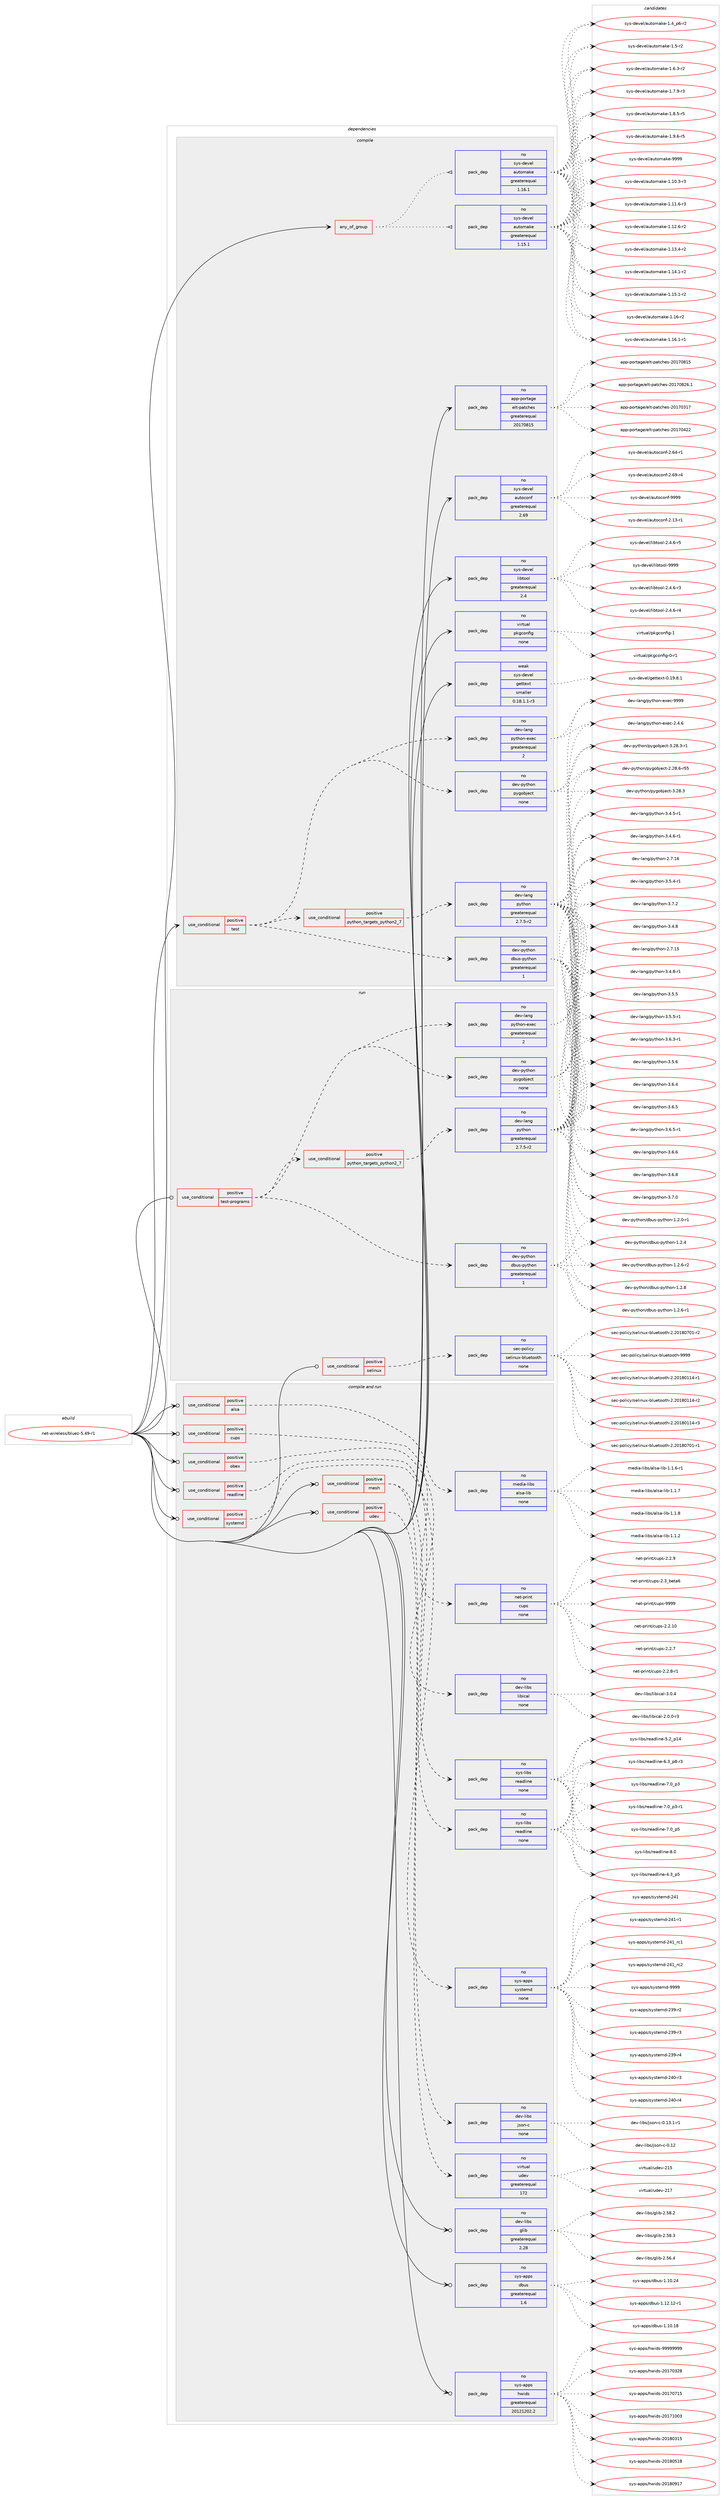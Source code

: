 digraph prolog {

# *************
# Graph options
# *************

newrank=true;
concentrate=true;
compound=true;
graph [rankdir=LR,fontname=Helvetica,fontsize=10,ranksep=1.5];#, ranksep=2.5, nodesep=0.2];
edge  [arrowhead=vee];
node  [fontname=Helvetica,fontsize=10];

# **********
# The ebuild
# **********

subgraph cluster_leftcol {
color=gray;
rank=same;
label=<<i>ebuild</i>>;
id [label="net-wireless/bluez-5.49-r1", color=red, width=4, href="../net-wireless/bluez-5.49-r1.svg"];
}

# ****************
# The dependencies
# ****************

subgraph cluster_midcol {
color=gray;
label=<<i>dependencies</i>>;
subgraph cluster_compile {
fillcolor="#eeeeee";
style=filled;
label=<<i>compile</i>>;
subgraph any26652 {
dependency1679754 [label=<<TABLE BORDER="0" CELLBORDER="1" CELLSPACING="0" CELLPADDING="4"><TR><TD CELLPADDING="10">any_of_group</TD></TR></TABLE>>, shape=none, color=red];subgraph pack1201129 {
dependency1679755 [label=<<TABLE BORDER="0" CELLBORDER="1" CELLSPACING="0" CELLPADDING="4" WIDTH="220"><TR><TD ROWSPAN="6" CELLPADDING="30">pack_dep</TD></TR><TR><TD WIDTH="110">no</TD></TR><TR><TD>sys-devel</TD></TR><TR><TD>automake</TD></TR><TR><TD>greaterequal</TD></TR><TR><TD>1.16.1</TD></TR></TABLE>>, shape=none, color=blue];
}
dependency1679754:e -> dependency1679755:w [weight=20,style="dotted",arrowhead="oinv"];
subgraph pack1201130 {
dependency1679756 [label=<<TABLE BORDER="0" CELLBORDER="1" CELLSPACING="0" CELLPADDING="4" WIDTH="220"><TR><TD ROWSPAN="6" CELLPADDING="30">pack_dep</TD></TR><TR><TD WIDTH="110">no</TD></TR><TR><TD>sys-devel</TD></TR><TR><TD>automake</TD></TR><TR><TD>greaterequal</TD></TR><TR><TD>1.15.1</TD></TR></TABLE>>, shape=none, color=blue];
}
dependency1679754:e -> dependency1679756:w [weight=20,style="dotted",arrowhead="oinv"];
}
id:e -> dependency1679754:w [weight=20,style="solid",arrowhead="vee"];
subgraph cond451134 {
dependency1679757 [label=<<TABLE BORDER="0" CELLBORDER="1" CELLSPACING="0" CELLPADDING="4"><TR><TD ROWSPAN="3" CELLPADDING="10">use_conditional</TD></TR><TR><TD>positive</TD></TR><TR><TD>test</TD></TR></TABLE>>, shape=none, color=red];
subgraph cond451135 {
dependency1679758 [label=<<TABLE BORDER="0" CELLBORDER="1" CELLSPACING="0" CELLPADDING="4"><TR><TD ROWSPAN="3" CELLPADDING="10">use_conditional</TD></TR><TR><TD>positive</TD></TR><TR><TD>python_targets_python2_7</TD></TR></TABLE>>, shape=none, color=red];
subgraph pack1201131 {
dependency1679759 [label=<<TABLE BORDER="0" CELLBORDER="1" CELLSPACING="0" CELLPADDING="4" WIDTH="220"><TR><TD ROWSPAN="6" CELLPADDING="30">pack_dep</TD></TR><TR><TD WIDTH="110">no</TD></TR><TR><TD>dev-lang</TD></TR><TR><TD>python</TD></TR><TR><TD>greaterequal</TD></TR><TR><TD>2.7.5-r2</TD></TR></TABLE>>, shape=none, color=blue];
}
dependency1679758:e -> dependency1679759:w [weight=20,style="dashed",arrowhead="vee"];
}
dependency1679757:e -> dependency1679758:w [weight=20,style="dashed",arrowhead="vee"];
subgraph pack1201132 {
dependency1679760 [label=<<TABLE BORDER="0" CELLBORDER="1" CELLSPACING="0" CELLPADDING="4" WIDTH="220"><TR><TD ROWSPAN="6" CELLPADDING="30">pack_dep</TD></TR><TR><TD WIDTH="110">no</TD></TR><TR><TD>dev-lang</TD></TR><TR><TD>python-exec</TD></TR><TR><TD>greaterequal</TD></TR><TR><TD>2</TD></TR></TABLE>>, shape=none, color=blue];
}
dependency1679757:e -> dependency1679760:w [weight=20,style="dashed",arrowhead="vee"];
subgraph pack1201133 {
dependency1679761 [label=<<TABLE BORDER="0" CELLBORDER="1" CELLSPACING="0" CELLPADDING="4" WIDTH="220"><TR><TD ROWSPAN="6" CELLPADDING="30">pack_dep</TD></TR><TR><TD WIDTH="110">no</TD></TR><TR><TD>dev-python</TD></TR><TR><TD>dbus-python</TD></TR><TR><TD>greaterequal</TD></TR><TR><TD>1</TD></TR></TABLE>>, shape=none, color=blue];
}
dependency1679757:e -> dependency1679761:w [weight=20,style="dashed",arrowhead="vee"];
subgraph pack1201134 {
dependency1679762 [label=<<TABLE BORDER="0" CELLBORDER="1" CELLSPACING="0" CELLPADDING="4" WIDTH="220"><TR><TD ROWSPAN="6" CELLPADDING="30">pack_dep</TD></TR><TR><TD WIDTH="110">no</TD></TR><TR><TD>dev-python</TD></TR><TR><TD>pygobject</TD></TR><TR><TD>none</TD></TR><TR><TD></TD></TR></TABLE>>, shape=none, color=blue];
}
dependency1679757:e -> dependency1679762:w [weight=20,style="dashed",arrowhead="vee"];
}
id:e -> dependency1679757:w [weight=20,style="solid",arrowhead="vee"];
subgraph pack1201135 {
dependency1679763 [label=<<TABLE BORDER="0" CELLBORDER="1" CELLSPACING="0" CELLPADDING="4" WIDTH="220"><TR><TD ROWSPAN="6" CELLPADDING="30">pack_dep</TD></TR><TR><TD WIDTH="110">no</TD></TR><TR><TD>app-portage</TD></TR><TR><TD>elt-patches</TD></TR><TR><TD>greaterequal</TD></TR><TR><TD>20170815</TD></TR></TABLE>>, shape=none, color=blue];
}
id:e -> dependency1679763:w [weight=20,style="solid",arrowhead="vee"];
subgraph pack1201136 {
dependency1679764 [label=<<TABLE BORDER="0" CELLBORDER="1" CELLSPACING="0" CELLPADDING="4" WIDTH="220"><TR><TD ROWSPAN="6" CELLPADDING="30">pack_dep</TD></TR><TR><TD WIDTH="110">no</TD></TR><TR><TD>sys-devel</TD></TR><TR><TD>autoconf</TD></TR><TR><TD>greaterequal</TD></TR><TR><TD>2.69</TD></TR></TABLE>>, shape=none, color=blue];
}
id:e -> dependency1679764:w [weight=20,style="solid",arrowhead="vee"];
subgraph pack1201137 {
dependency1679765 [label=<<TABLE BORDER="0" CELLBORDER="1" CELLSPACING="0" CELLPADDING="4" WIDTH="220"><TR><TD ROWSPAN="6" CELLPADDING="30">pack_dep</TD></TR><TR><TD WIDTH="110">no</TD></TR><TR><TD>sys-devel</TD></TR><TR><TD>libtool</TD></TR><TR><TD>greaterequal</TD></TR><TR><TD>2.4</TD></TR></TABLE>>, shape=none, color=blue];
}
id:e -> dependency1679765:w [weight=20,style="solid",arrowhead="vee"];
subgraph pack1201138 {
dependency1679766 [label=<<TABLE BORDER="0" CELLBORDER="1" CELLSPACING="0" CELLPADDING="4" WIDTH="220"><TR><TD ROWSPAN="6" CELLPADDING="30">pack_dep</TD></TR><TR><TD WIDTH="110">no</TD></TR><TR><TD>virtual</TD></TR><TR><TD>pkgconfig</TD></TR><TR><TD>none</TD></TR><TR><TD></TD></TR></TABLE>>, shape=none, color=blue];
}
id:e -> dependency1679766:w [weight=20,style="solid",arrowhead="vee"];
subgraph pack1201139 {
dependency1679767 [label=<<TABLE BORDER="0" CELLBORDER="1" CELLSPACING="0" CELLPADDING="4" WIDTH="220"><TR><TD ROWSPAN="6" CELLPADDING="30">pack_dep</TD></TR><TR><TD WIDTH="110">weak</TD></TR><TR><TD>sys-devel</TD></TR><TR><TD>gettext</TD></TR><TR><TD>smaller</TD></TR><TR><TD>0.18.1.1-r3</TD></TR></TABLE>>, shape=none, color=blue];
}
id:e -> dependency1679767:w [weight=20,style="solid",arrowhead="vee"];
}
subgraph cluster_compileandrun {
fillcolor="#eeeeee";
style=filled;
label=<<i>compile and run</i>>;
subgraph cond451136 {
dependency1679768 [label=<<TABLE BORDER="0" CELLBORDER="1" CELLSPACING="0" CELLPADDING="4"><TR><TD ROWSPAN="3" CELLPADDING="10">use_conditional</TD></TR><TR><TD>positive</TD></TR><TR><TD>alsa</TD></TR></TABLE>>, shape=none, color=red];
subgraph pack1201140 {
dependency1679769 [label=<<TABLE BORDER="0" CELLBORDER="1" CELLSPACING="0" CELLPADDING="4" WIDTH="220"><TR><TD ROWSPAN="6" CELLPADDING="30">pack_dep</TD></TR><TR><TD WIDTH="110">no</TD></TR><TR><TD>media-libs</TD></TR><TR><TD>alsa-lib</TD></TR><TR><TD>none</TD></TR><TR><TD></TD></TR></TABLE>>, shape=none, color=blue];
}
dependency1679768:e -> dependency1679769:w [weight=20,style="dashed",arrowhead="vee"];
}
id:e -> dependency1679768:w [weight=20,style="solid",arrowhead="odotvee"];
subgraph cond451137 {
dependency1679770 [label=<<TABLE BORDER="0" CELLBORDER="1" CELLSPACING="0" CELLPADDING="4"><TR><TD ROWSPAN="3" CELLPADDING="10">use_conditional</TD></TR><TR><TD>positive</TD></TR><TR><TD>cups</TD></TR></TABLE>>, shape=none, color=red];
subgraph pack1201141 {
dependency1679771 [label=<<TABLE BORDER="0" CELLBORDER="1" CELLSPACING="0" CELLPADDING="4" WIDTH="220"><TR><TD ROWSPAN="6" CELLPADDING="30">pack_dep</TD></TR><TR><TD WIDTH="110">no</TD></TR><TR><TD>net-print</TD></TR><TR><TD>cups</TD></TR><TR><TD>none</TD></TR><TR><TD></TD></TR></TABLE>>, shape=none, color=blue];
}
dependency1679770:e -> dependency1679771:w [weight=20,style="dashed",arrowhead="vee"];
}
id:e -> dependency1679770:w [weight=20,style="solid",arrowhead="odotvee"];
subgraph cond451138 {
dependency1679772 [label=<<TABLE BORDER="0" CELLBORDER="1" CELLSPACING="0" CELLPADDING="4"><TR><TD ROWSPAN="3" CELLPADDING="10">use_conditional</TD></TR><TR><TD>positive</TD></TR><TR><TD>mesh</TD></TR></TABLE>>, shape=none, color=red];
subgraph pack1201142 {
dependency1679773 [label=<<TABLE BORDER="0" CELLBORDER="1" CELLSPACING="0" CELLPADDING="4" WIDTH="220"><TR><TD ROWSPAN="6" CELLPADDING="30">pack_dep</TD></TR><TR><TD WIDTH="110">no</TD></TR><TR><TD>dev-libs</TD></TR><TR><TD>json-c</TD></TR><TR><TD>none</TD></TR><TR><TD></TD></TR></TABLE>>, shape=none, color=blue];
}
dependency1679772:e -> dependency1679773:w [weight=20,style="dashed",arrowhead="vee"];
subgraph pack1201143 {
dependency1679774 [label=<<TABLE BORDER="0" CELLBORDER="1" CELLSPACING="0" CELLPADDING="4" WIDTH="220"><TR><TD ROWSPAN="6" CELLPADDING="30">pack_dep</TD></TR><TR><TD WIDTH="110">no</TD></TR><TR><TD>sys-libs</TD></TR><TR><TD>readline</TD></TR><TR><TD>none</TD></TR><TR><TD></TD></TR></TABLE>>, shape=none, color=blue];
}
dependency1679772:e -> dependency1679774:w [weight=20,style="dashed",arrowhead="vee"];
}
id:e -> dependency1679772:w [weight=20,style="solid",arrowhead="odotvee"];
subgraph cond451139 {
dependency1679775 [label=<<TABLE BORDER="0" CELLBORDER="1" CELLSPACING="0" CELLPADDING="4"><TR><TD ROWSPAN="3" CELLPADDING="10">use_conditional</TD></TR><TR><TD>positive</TD></TR><TR><TD>obex</TD></TR></TABLE>>, shape=none, color=red];
subgraph pack1201144 {
dependency1679776 [label=<<TABLE BORDER="0" CELLBORDER="1" CELLSPACING="0" CELLPADDING="4" WIDTH="220"><TR><TD ROWSPAN="6" CELLPADDING="30">pack_dep</TD></TR><TR><TD WIDTH="110">no</TD></TR><TR><TD>dev-libs</TD></TR><TR><TD>libical</TD></TR><TR><TD>none</TD></TR><TR><TD></TD></TR></TABLE>>, shape=none, color=blue];
}
dependency1679775:e -> dependency1679776:w [weight=20,style="dashed",arrowhead="vee"];
}
id:e -> dependency1679775:w [weight=20,style="solid",arrowhead="odotvee"];
subgraph cond451140 {
dependency1679777 [label=<<TABLE BORDER="0" CELLBORDER="1" CELLSPACING="0" CELLPADDING="4"><TR><TD ROWSPAN="3" CELLPADDING="10">use_conditional</TD></TR><TR><TD>positive</TD></TR><TR><TD>readline</TD></TR></TABLE>>, shape=none, color=red];
subgraph pack1201145 {
dependency1679778 [label=<<TABLE BORDER="0" CELLBORDER="1" CELLSPACING="0" CELLPADDING="4" WIDTH="220"><TR><TD ROWSPAN="6" CELLPADDING="30">pack_dep</TD></TR><TR><TD WIDTH="110">no</TD></TR><TR><TD>sys-libs</TD></TR><TR><TD>readline</TD></TR><TR><TD>none</TD></TR><TR><TD></TD></TR></TABLE>>, shape=none, color=blue];
}
dependency1679777:e -> dependency1679778:w [weight=20,style="dashed",arrowhead="vee"];
}
id:e -> dependency1679777:w [weight=20,style="solid",arrowhead="odotvee"];
subgraph cond451141 {
dependency1679779 [label=<<TABLE BORDER="0" CELLBORDER="1" CELLSPACING="0" CELLPADDING="4"><TR><TD ROWSPAN="3" CELLPADDING="10">use_conditional</TD></TR><TR><TD>positive</TD></TR><TR><TD>systemd</TD></TR></TABLE>>, shape=none, color=red];
subgraph pack1201146 {
dependency1679780 [label=<<TABLE BORDER="0" CELLBORDER="1" CELLSPACING="0" CELLPADDING="4" WIDTH="220"><TR><TD ROWSPAN="6" CELLPADDING="30">pack_dep</TD></TR><TR><TD WIDTH="110">no</TD></TR><TR><TD>sys-apps</TD></TR><TR><TD>systemd</TD></TR><TR><TD>none</TD></TR><TR><TD></TD></TR></TABLE>>, shape=none, color=blue];
}
dependency1679779:e -> dependency1679780:w [weight=20,style="dashed",arrowhead="vee"];
}
id:e -> dependency1679779:w [weight=20,style="solid",arrowhead="odotvee"];
subgraph cond451142 {
dependency1679781 [label=<<TABLE BORDER="0" CELLBORDER="1" CELLSPACING="0" CELLPADDING="4"><TR><TD ROWSPAN="3" CELLPADDING="10">use_conditional</TD></TR><TR><TD>positive</TD></TR><TR><TD>udev</TD></TR></TABLE>>, shape=none, color=red];
subgraph pack1201147 {
dependency1679782 [label=<<TABLE BORDER="0" CELLBORDER="1" CELLSPACING="0" CELLPADDING="4" WIDTH="220"><TR><TD ROWSPAN="6" CELLPADDING="30">pack_dep</TD></TR><TR><TD WIDTH="110">no</TD></TR><TR><TD>virtual</TD></TR><TR><TD>udev</TD></TR><TR><TD>greaterequal</TD></TR><TR><TD>172</TD></TR></TABLE>>, shape=none, color=blue];
}
dependency1679781:e -> dependency1679782:w [weight=20,style="dashed",arrowhead="vee"];
}
id:e -> dependency1679781:w [weight=20,style="solid",arrowhead="odotvee"];
subgraph pack1201148 {
dependency1679783 [label=<<TABLE BORDER="0" CELLBORDER="1" CELLSPACING="0" CELLPADDING="4" WIDTH="220"><TR><TD ROWSPAN="6" CELLPADDING="30">pack_dep</TD></TR><TR><TD WIDTH="110">no</TD></TR><TR><TD>dev-libs</TD></TR><TR><TD>glib</TD></TR><TR><TD>greaterequal</TD></TR><TR><TD>2.28</TD></TR></TABLE>>, shape=none, color=blue];
}
id:e -> dependency1679783:w [weight=20,style="solid",arrowhead="odotvee"];
subgraph pack1201149 {
dependency1679784 [label=<<TABLE BORDER="0" CELLBORDER="1" CELLSPACING="0" CELLPADDING="4" WIDTH="220"><TR><TD ROWSPAN="6" CELLPADDING="30">pack_dep</TD></TR><TR><TD WIDTH="110">no</TD></TR><TR><TD>sys-apps</TD></TR><TR><TD>dbus</TD></TR><TR><TD>greaterequal</TD></TR><TR><TD>1.6</TD></TR></TABLE>>, shape=none, color=blue];
}
id:e -> dependency1679784:w [weight=20,style="solid",arrowhead="odotvee"];
subgraph pack1201150 {
dependency1679785 [label=<<TABLE BORDER="0" CELLBORDER="1" CELLSPACING="0" CELLPADDING="4" WIDTH="220"><TR><TD ROWSPAN="6" CELLPADDING="30">pack_dep</TD></TR><TR><TD WIDTH="110">no</TD></TR><TR><TD>sys-apps</TD></TR><TR><TD>hwids</TD></TR><TR><TD>greaterequal</TD></TR><TR><TD>20121202.2</TD></TR></TABLE>>, shape=none, color=blue];
}
id:e -> dependency1679785:w [weight=20,style="solid",arrowhead="odotvee"];
}
subgraph cluster_run {
fillcolor="#eeeeee";
style=filled;
label=<<i>run</i>>;
subgraph cond451143 {
dependency1679786 [label=<<TABLE BORDER="0" CELLBORDER="1" CELLSPACING="0" CELLPADDING="4"><TR><TD ROWSPAN="3" CELLPADDING="10">use_conditional</TD></TR><TR><TD>positive</TD></TR><TR><TD>selinux</TD></TR></TABLE>>, shape=none, color=red];
subgraph pack1201151 {
dependency1679787 [label=<<TABLE BORDER="0" CELLBORDER="1" CELLSPACING="0" CELLPADDING="4" WIDTH="220"><TR><TD ROWSPAN="6" CELLPADDING="30">pack_dep</TD></TR><TR><TD WIDTH="110">no</TD></TR><TR><TD>sec-policy</TD></TR><TR><TD>selinux-bluetooth</TD></TR><TR><TD>none</TD></TR><TR><TD></TD></TR></TABLE>>, shape=none, color=blue];
}
dependency1679786:e -> dependency1679787:w [weight=20,style="dashed",arrowhead="vee"];
}
id:e -> dependency1679786:w [weight=20,style="solid",arrowhead="odot"];
subgraph cond451144 {
dependency1679788 [label=<<TABLE BORDER="0" CELLBORDER="1" CELLSPACING="0" CELLPADDING="4"><TR><TD ROWSPAN="3" CELLPADDING="10">use_conditional</TD></TR><TR><TD>positive</TD></TR><TR><TD>test-programs</TD></TR></TABLE>>, shape=none, color=red];
subgraph cond451145 {
dependency1679789 [label=<<TABLE BORDER="0" CELLBORDER="1" CELLSPACING="0" CELLPADDING="4"><TR><TD ROWSPAN="3" CELLPADDING="10">use_conditional</TD></TR><TR><TD>positive</TD></TR><TR><TD>python_targets_python2_7</TD></TR></TABLE>>, shape=none, color=red];
subgraph pack1201152 {
dependency1679790 [label=<<TABLE BORDER="0" CELLBORDER="1" CELLSPACING="0" CELLPADDING="4" WIDTH="220"><TR><TD ROWSPAN="6" CELLPADDING="30">pack_dep</TD></TR><TR><TD WIDTH="110">no</TD></TR><TR><TD>dev-lang</TD></TR><TR><TD>python</TD></TR><TR><TD>greaterequal</TD></TR><TR><TD>2.7.5-r2</TD></TR></TABLE>>, shape=none, color=blue];
}
dependency1679789:e -> dependency1679790:w [weight=20,style="dashed",arrowhead="vee"];
}
dependency1679788:e -> dependency1679789:w [weight=20,style="dashed",arrowhead="vee"];
subgraph pack1201153 {
dependency1679791 [label=<<TABLE BORDER="0" CELLBORDER="1" CELLSPACING="0" CELLPADDING="4" WIDTH="220"><TR><TD ROWSPAN="6" CELLPADDING="30">pack_dep</TD></TR><TR><TD WIDTH="110">no</TD></TR><TR><TD>dev-lang</TD></TR><TR><TD>python-exec</TD></TR><TR><TD>greaterequal</TD></TR><TR><TD>2</TD></TR></TABLE>>, shape=none, color=blue];
}
dependency1679788:e -> dependency1679791:w [weight=20,style="dashed",arrowhead="vee"];
subgraph pack1201154 {
dependency1679792 [label=<<TABLE BORDER="0" CELLBORDER="1" CELLSPACING="0" CELLPADDING="4" WIDTH="220"><TR><TD ROWSPAN="6" CELLPADDING="30">pack_dep</TD></TR><TR><TD WIDTH="110">no</TD></TR><TR><TD>dev-python</TD></TR><TR><TD>dbus-python</TD></TR><TR><TD>greaterequal</TD></TR><TR><TD>1</TD></TR></TABLE>>, shape=none, color=blue];
}
dependency1679788:e -> dependency1679792:w [weight=20,style="dashed",arrowhead="vee"];
subgraph pack1201155 {
dependency1679793 [label=<<TABLE BORDER="0" CELLBORDER="1" CELLSPACING="0" CELLPADDING="4" WIDTH="220"><TR><TD ROWSPAN="6" CELLPADDING="30">pack_dep</TD></TR><TR><TD WIDTH="110">no</TD></TR><TR><TD>dev-python</TD></TR><TR><TD>pygobject</TD></TR><TR><TD>none</TD></TR><TR><TD></TD></TR></TABLE>>, shape=none, color=blue];
}
dependency1679788:e -> dependency1679793:w [weight=20,style="dashed",arrowhead="vee"];
}
id:e -> dependency1679788:w [weight=20,style="solid",arrowhead="odot"];
}
}

# **************
# The candidates
# **************

subgraph cluster_choices {
rank=same;
color=gray;
label=<<i>candidates</i>>;

subgraph choice1201129 {
color=black;
nodesep=1;
choice11512111545100101118101108479711711611110997107101454946494846514511451 [label="sys-devel/automake-1.10.3-r3", color=red, width=4,href="../sys-devel/automake-1.10.3-r3.svg"];
choice11512111545100101118101108479711711611110997107101454946494946544511451 [label="sys-devel/automake-1.11.6-r3", color=red, width=4,href="../sys-devel/automake-1.11.6-r3.svg"];
choice11512111545100101118101108479711711611110997107101454946495046544511450 [label="sys-devel/automake-1.12.6-r2", color=red, width=4,href="../sys-devel/automake-1.12.6-r2.svg"];
choice11512111545100101118101108479711711611110997107101454946495146524511450 [label="sys-devel/automake-1.13.4-r2", color=red, width=4,href="../sys-devel/automake-1.13.4-r2.svg"];
choice11512111545100101118101108479711711611110997107101454946495246494511450 [label="sys-devel/automake-1.14.1-r2", color=red, width=4,href="../sys-devel/automake-1.14.1-r2.svg"];
choice11512111545100101118101108479711711611110997107101454946495346494511450 [label="sys-devel/automake-1.15.1-r2", color=red, width=4,href="../sys-devel/automake-1.15.1-r2.svg"];
choice1151211154510010111810110847971171161111099710710145494649544511450 [label="sys-devel/automake-1.16-r2", color=red, width=4,href="../sys-devel/automake-1.16-r2.svg"];
choice11512111545100101118101108479711711611110997107101454946495446494511449 [label="sys-devel/automake-1.16.1-r1", color=red, width=4,href="../sys-devel/automake-1.16.1-r1.svg"];
choice115121115451001011181011084797117116111109971071014549465295112544511450 [label="sys-devel/automake-1.4_p6-r2", color=red, width=4,href="../sys-devel/automake-1.4_p6-r2.svg"];
choice11512111545100101118101108479711711611110997107101454946534511450 [label="sys-devel/automake-1.5-r2", color=red, width=4,href="../sys-devel/automake-1.5-r2.svg"];
choice115121115451001011181011084797117116111109971071014549465446514511450 [label="sys-devel/automake-1.6.3-r2", color=red, width=4,href="../sys-devel/automake-1.6.3-r2.svg"];
choice115121115451001011181011084797117116111109971071014549465546574511451 [label="sys-devel/automake-1.7.9-r3", color=red, width=4,href="../sys-devel/automake-1.7.9-r3.svg"];
choice115121115451001011181011084797117116111109971071014549465646534511453 [label="sys-devel/automake-1.8.5-r5", color=red, width=4,href="../sys-devel/automake-1.8.5-r5.svg"];
choice115121115451001011181011084797117116111109971071014549465746544511453 [label="sys-devel/automake-1.9.6-r5", color=red, width=4,href="../sys-devel/automake-1.9.6-r5.svg"];
choice115121115451001011181011084797117116111109971071014557575757 [label="sys-devel/automake-9999", color=red, width=4,href="../sys-devel/automake-9999.svg"];
dependency1679755:e -> choice11512111545100101118101108479711711611110997107101454946494846514511451:w [style=dotted,weight="100"];
dependency1679755:e -> choice11512111545100101118101108479711711611110997107101454946494946544511451:w [style=dotted,weight="100"];
dependency1679755:e -> choice11512111545100101118101108479711711611110997107101454946495046544511450:w [style=dotted,weight="100"];
dependency1679755:e -> choice11512111545100101118101108479711711611110997107101454946495146524511450:w [style=dotted,weight="100"];
dependency1679755:e -> choice11512111545100101118101108479711711611110997107101454946495246494511450:w [style=dotted,weight="100"];
dependency1679755:e -> choice11512111545100101118101108479711711611110997107101454946495346494511450:w [style=dotted,weight="100"];
dependency1679755:e -> choice1151211154510010111810110847971171161111099710710145494649544511450:w [style=dotted,weight="100"];
dependency1679755:e -> choice11512111545100101118101108479711711611110997107101454946495446494511449:w [style=dotted,weight="100"];
dependency1679755:e -> choice115121115451001011181011084797117116111109971071014549465295112544511450:w [style=dotted,weight="100"];
dependency1679755:e -> choice11512111545100101118101108479711711611110997107101454946534511450:w [style=dotted,weight="100"];
dependency1679755:e -> choice115121115451001011181011084797117116111109971071014549465446514511450:w [style=dotted,weight="100"];
dependency1679755:e -> choice115121115451001011181011084797117116111109971071014549465546574511451:w [style=dotted,weight="100"];
dependency1679755:e -> choice115121115451001011181011084797117116111109971071014549465646534511453:w [style=dotted,weight="100"];
dependency1679755:e -> choice115121115451001011181011084797117116111109971071014549465746544511453:w [style=dotted,weight="100"];
dependency1679755:e -> choice115121115451001011181011084797117116111109971071014557575757:w [style=dotted,weight="100"];
}
subgraph choice1201130 {
color=black;
nodesep=1;
choice11512111545100101118101108479711711611110997107101454946494846514511451 [label="sys-devel/automake-1.10.3-r3", color=red, width=4,href="../sys-devel/automake-1.10.3-r3.svg"];
choice11512111545100101118101108479711711611110997107101454946494946544511451 [label="sys-devel/automake-1.11.6-r3", color=red, width=4,href="../sys-devel/automake-1.11.6-r3.svg"];
choice11512111545100101118101108479711711611110997107101454946495046544511450 [label="sys-devel/automake-1.12.6-r2", color=red, width=4,href="../sys-devel/automake-1.12.6-r2.svg"];
choice11512111545100101118101108479711711611110997107101454946495146524511450 [label="sys-devel/automake-1.13.4-r2", color=red, width=4,href="../sys-devel/automake-1.13.4-r2.svg"];
choice11512111545100101118101108479711711611110997107101454946495246494511450 [label="sys-devel/automake-1.14.1-r2", color=red, width=4,href="../sys-devel/automake-1.14.1-r2.svg"];
choice11512111545100101118101108479711711611110997107101454946495346494511450 [label="sys-devel/automake-1.15.1-r2", color=red, width=4,href="../sys-devel/automake-1.15.1-r2.svg"];
choice1151211154510010111810110847971171161111099710710145494649544511450 [label="sys-devel/automake-1.16-r2", color=red, width=4,href="../sys-devel/automake-1.16-r2.svg"];
choice11512111545100101118101108479711711611110997107101454946495446494511449 [label="sys-devel/automake-1.16.1-r1", color=red, width=4,href="../sys-devel/automake-1.16.1-r1.svg"];
choice115121115451001011181011084797117116111109971071014549465295112544511450 [label="sys-devel/automake-1.4_p6-r2", color=red, width=4,href="../sys-devel/automake-1.4_p6-r2.svg"];
choice11512111545100101118101108479711711611110997107101454946534511450 [label="sys-devel/automake-1.5-r2", color=red, width=4,href="../sys-devel/automake-1.5-r2.svg"];
choice115121115451001011181011084797117116111109971071014549465446514511450 [label="sys-devel/automake-1.6.3-r2", color=red, width=4,href="../sys-devel/automake-1.6.3-r2.svg"];
choice115121115451001011181011084797117116111109971071014549465546574511451 [label="sys-devel/automake-1.7.9-r3", color=red, width=4,href="../sys-devel/automake-1.7.9-r3.svg"];
choice115121115451001011181011084797117116111109971071014549465646534511453 [label="sys-devel/automake-1.8.5-r5", color=red, width=4,href="../sys-devel/automake-1.8.5-r5.svg"];
choice115121115451001011181011084797117116111109971071014549465746544511453 [label="sys-devel/automake-1.9.6-r5", color=red, width=4,href="../sys-devel/automake-1.9.6-r5.svg"];
choice115121115451001011181011084797117116111109971071014557575757 [label="sys-devel/automake-9999", color=red, width=4,href="../sys-devel/automake-9999.svg"];
dependency1679756:e -> choice11512111545100101118101108479711711611110997107101454946494846514511451:w [style=dotted,weight="100"];
dependency1679756:e -> choice11512111545100101118101108479711711611110997107101454946494946544511451:w [style=dotted,weight="100"];
dependency1679756:e -> choice11512111545100101118101108479711711611110997107101454946495046544511450:w [style=dotted,weight="100"];
dependency1679756:e -> choice11512111545100101118101108479711711611110997107101454946495146524511450:w [style=dotted,weight="100"];
dependency1679756:e -> choice11512111545100101118101108479711711611110997107101454946495246494511450:w [style=dotted,weight="100"];
dependency1679756:e -> choice11512111545100101118101108479711711611110997107101454946495346494511450:w [style=dotted,weight="100"];
dependency1679756:e -> choice1151211154510010111810110847971171161111099710710145494649544511450:w [style=dotted,weight="100"];
dependency1679756:e -> choice11512111545100101118101108479711711611110997107101454946495446494511449:w [style=dotted,weight="100"];
dependency1679756:e -> choice115121115451001011181011084797117116111109971071014549465295112544511450:w [style=dotted,weight="100"];
dependency1679756:e -> choice11512111545100101118101108479711711611110997107101454946534511450:w [style=dotted,weight="100"];
dependency1679756:e -> choice115121115451001011181011084797117116111109971071014549465446514511450:w [style=dotted,weight="100"];
dependency1679756:e -> choice115121115451001011181011084797117116111109971071014549465546574511451:w [style=dotted,weight="100"];
dependency1679756:e -> choice115121115451001011181011084797117116111109971071014549465646534511453:w [style=dotted,weight="100"];
dependency1679756:e -> choice115121115451001011181011084797117116111109971071014549465746544511453:w [style=dotted,weight="100"];
dependency1679756:e -> choice115121115451001011181011084797117116111109971071014557575757:w [style=dotted,weight="100"];
}
subgraph choice1201131 {
color=black;
nodesep=1;
choice10010111845108971101034711212111610411111045504655464953 [label="dev-lang/python-2.7.15", color=red, width=4,href="../dev-lang/python-2.7.15.svg"];
choice10010111845108971101034711212111610411111045504655464954 [label="dev-lang/python-2.7.16", color=red, width=4,href="../dev-lang/python-2.7.16.svg"];
choice1001011184510897110103471121211161041111104551465246534511449 [label="dev-lang/python-3.4.5-r1", color=red, width=4,href="../dev-lang/python-3.4.5-r1.svg"];
choice1001011184510897110103471121211161041111104551465246544511449 [label="dev-lang/python-3.4.6-r1", color=red, width=4,href="../dev-lang/python-3.4.6-r1.svg"];
choice100101118451089711010347112121116104111110455146524656 [label="dev-lang/python-3.4.8", color=red, width=4,href="../dev-lang/python-3.4.8.svg"];
choice1001011184510897110103471121211161041111104551465246564511449 [label="dev-lang/python-3.4.8-r1", color=red, width=4,href="../dev-lang/python-3.4.8-r1.svg"];
choice1001011184510897110103471121211161041111104551465346524511449 [label="dev-lang/python-3.5.4-r1", color=red, width=4,href="../dev-lang/python-3.5.4-r1.svg"];
choice100101118451089711010347112121116104111110455146534653 [label="dev-lang/python-3.5.5", color=red, width=4,href="../dev-lang/python-3.5.5.svg"];
choice1001011184510897110103471121211161041111104551465346534511449 [label="dev-lang/python-3.5.5-r1", color=red, width=4,href="../dev-lang/python-3.5.5-r1.svg"];
choice100101118451089711010347112121116104111110455146534654 [label="dev-lang/python-3.5.6", color=red, width=4,href="../dev-lang/python-3.5.6.svg"];
choice1001011184510897110103471121211161041111104551465446514511449 [label="dev-lang/python-3.6.3-r1", color=red, width=4,href="../dev-lang/python-3.6.3-r1.svg"];
choice100101118451089711010347112121116104111110455146544652 [label="dev-lang/python-3.6.4", color=red, width=4,href="../dev-lang/python-3.6.4.svg"];
choice100101118451089711010347112121116104111110455146544653 [label="dev-lang/python-3.6.5", color=red, width=4,href="../dev-lang/python-3.6.5.svg"];
choice1001011184510897110103471121211161041111104551465446534511449 [label="dev-lang/python-3.6.5-r1", color=red, width=4,href="../dev-lang/python-3.6.5-r1.svg"];
choice100101118451089711010347112121116104111110455146544654 [label="dev-lang/python-3.6.6", color=red, width=4,href="../dev-lang/python-3.6.6.svg"];
choice100101118451089711010347112121116104111110455146544656 [label="dev-lang/python-3.6.8", color=red, width=4,href="../dev-lang/python-3.6.8.svg"];
choice100101118451089711010347112121116104111110455146554648 [label="dev-lang/python-3.7.0", color=red, width=4,href="../dev-lang/python-3.7.0.svg"];
choice100101118451089711010347112121116104111110455146554650 [label="dev-lang/python-3.7.2", color=red, width=4,href="../dev-lang/python-3.7.2.svg"];
dependency1679759:e -> choice10010111845108971101034711212111610411111045504655464953:w [style=dotted,weight="100"];
dependency1679759:e -> choice10010111845108971101034711212111610411111045504655464954:w [style=dotted,weight="100"];
dependency1679759:e -> choice1001011184510897110103471121211161041111104551465246534511449:w [style=dotted,weight="100"];
dependency1679759:e -> choice1001011184510897110103471121211161041111104551465246544511449:w [style=dotted,weight="100"];
dependency1679759:e -> choice100101118451089711010347112121116104111110455146524656:w [style=dotted,weight="100"];
dependency1679759:e -> choice1001011184510897110103471121211161041111104551465246564511449:w [style=dotted,weight="100"];
dependency1679759:e -> choice1001011184510897110103471121211161041111104551465346524511449:w [style=dotted,weight="100"];
dependency1679759:e -> choice100101118451089711010347112121116104111110455146534653:w [style=dotted,weight="100"];
dependency1679759:e -> choice1001011184510897110103471121211161041111104551465346534511449:w [style=dotted,weight="100"];
dependency1679759:e -> choice100101118451089711010347112121116104111110455146534654:w [style=dotted,weight="100"];
dependency1679759:e -> choice1001011184510897110103471121211161041111104551465446514511449:w [style=dotted,weight="100"];
dependency1679759:e -> choice100101118451089711010347112121116104111110455146544652:w [style=dotted,weight="100"];
dependency1679759:e -> choice100101118451089711010347112121116104111110455146544653:w [style=dotted,weight="100"];
dependency1679759:e -> choice1001011184510897110103471121211161041111104551465446534511449:w [style=dotted,weight="100"];
dependency1679759:e -> choice100101118451089711010347112121116104111110455146544654:w [style=dotted,weight="100"];
dependency1679759:e -> choice100101118451089711010347112121116104111110455146544656:w [style=dotted,weight="100"];
dependency1679759:e -> choice100101118451089711010347112121116104111110455146554648:w [style=dotted,weight="100"];
dependency1679759:e -> choice100101118451089711010347112121116104111110455146554650:w [style=dotted,weight="100"];
}
subgraph choice1201132 {
color=black;
nodesep=1;
choice1001011184510897110103471121211161041111104510112010199455046524654 [label="dev-lang/python-exec-2.4.6", color=red, width=4,href="../dev-lang/python-exec-2.4.6.svg"];
choice10010111845108971101034711212111610411111045101120101994557575757 [label="dev-lang/python-exec-9999", color=red, width=4,href="../dev-lang/python-exec-9999.svg"];
dependency1679760:e -> choice1001011184510897110103471121211161041111104510112010199455046524654:w [style=dotted,weight="100"];
dependency1679760:e -> choice10010111845108971101034711212111610411111045101120101994557575757:w [style=dotted,weight="100"];
}
subgraph choice1201133 {
color=black;
nodesep=1;
choice100101118451121211161041111104710098117115451121211161041111104549465046484511449 [label="dev-python/dbus-python-1.2.0-r1", color=red, width=4,href="../dev-python/dbus-python-1.2.0-r1.svg"];
choice10010111845112121116104111110471009811711545112121116104111110454946504652 [label="dev-python/dbus-python-1.2.4", color=red, width=4,href="../dev-python/dbus-python-1.2.4.svg"];
choice100101118451121211161041111104710098117115451121211161041111104549465046544511449 [label="dev-python/dbus-python-1.2.6-r1", color=red, width=4,href="../dev-python/dbus-python-1.2.6-r1.svg"];
choice100101118451121211161041111104710098117115451121211161041111104549465046544511450 [label="dev-python/dbus-python-1.2.6-r2", color=red, width=4,href="../dev-python/dbus-python-1.2.6-r2.svg"];
choice10010111845112121116104111110471009811711545112121116104111110454946504656 [label="dev-python/dbus-python-1.2.8", color=red, width=4,href="../dev-python/dbus-python-1.2.8.svg"];
dependency1679761:e -> choice100101118451121211161041111104710098117115451121211161041111104549465046484511449:w [style=dotted,weight="100"];
dependency1679761:e -> choice10010111845112121116104111110471009811711545112121116104111110454946504652:w [style=dotted,weight="100"];
dependency1679761:e -> choice100101118451121211161041111104710098117115451121211161041111104549465046544511449:w [style=dotted,weight="100"];
dependency1679761:e -> choice100101118451121211161041111104710098117115451121211161041111104549465046544511450:w [style=dotted,weight="100"];
dependency1679761:e -> choice10010111845112121116104111110471009811711545112121116104111110454946504656:w [style=dotted,weight="100"];
}
subgraph choice1201134 {
color=black;
nodesep=1;
choice1001011184511212111610411111047112121103111981061019911645504650564654451145353 [label="dev-python/pygobject-2.28.6-r55", color=red, width=4,href="../dev-python/pygobject-2.28.6-r55.svg"];
choice1001011184511212111610411111047112121103111981061019911645514650564651 [label="dev-python/pygobject-3.28.3", color=red, width=4,href="../dev-python/pygobject-3.28.3.svg"];
choice10010111845112121116104111110471121211031119810610199116455146505646514511449 [label="dev-python/pygobject-3.28.3-r1", color=red, width=4,href="../dev-python/pygobject-3.28.3-r1.svg"];
dependency1679762:e -> choice1001011184511212111610411111047112121103111981061019911645504650564654451145353:w [style=dotted,weight="100"];
dependency1679762:e -> choice1001011184511212111610411111047112121103111981061019911645514650564651:w [style=dotted,weight="100"];
dependency1679762:e -> choice10010111845112121116104111110471121211031119810610199116455146505646514511449:w [style=dotted,weight="100"];
}
subgraph choice1201135 {
color=black;
nodesep=1;
choice97112112451121111141169710310147101108116451129711699104101115455048495548514955 [label="app-portage/elt-patches-20170317", color=red, width=4,href="../app-portage/elt-patches-20170317.svg"];
choice97112112451121111141169710310147101108116451129711699104101115455048495548525050 [label="app-portage/elt-patches-20170422", color=red, width=4,href="../app-portage/elt-patches-20170422.svg"];
choice97112112451121111141169710310147101108116451129711699104101115455048495548564953 [label="app-portage/elt-patches-20170815", color=red, width=4,href="../app-portage/elt-patches-20170815.svg"];
choice971121124511211111411697103101471011081164511297116991041011154550484955485650544649 [label="app-portage/elt-patches-20170826.1", color=red, width=4,href="../app-portage/elt-patches-20170826.1.svg"];
dependency1679763:e -> choice97112112451121111141169710310147101108116451129711699104101115455048495548514955:w [style=dotted,weight="100"];
dependency1679763:e -> choice97112112451121111141169710310147101108116451129711699104101115455048495548525050:w [style=dotted,weight="100"];
dependency1679763:e -> choice97112112451121111141169710310147101108116451129711699104101115455048495548564953:w [style=dotted,weight="100"];
dependency1679763:e -> choice971121124511211111411697103101471011081164511297116991041011154550484955485650544649:w [style=dotted,weight="100"];
}
subgraph choice1201136 {
color=black;
nodesep=1;
choice1151211154510010111810110847971171161119911111010245504649514511449 [label="sys-devel/autoconf-2.13-r1", color=red, width=4,href="../sys-devel/autoconf-2.13-r1.svg"];
choice1151211154510010111810110847971171161119911111010245504654524511449 [label="sys-devel/autoconf-2.64-r1", color=red, width=4,href="../sys-devel/autoconf-2.64-r1.svg"];
choice1151211154510010111810110847971171161119911111010245504654574511452 [label="sys-devel/autoconf-2.69-r4", color=red, width=4,href="../sys-devel/autoconf-2.69-r4.svg"];
choice115121115451001011181011084797117116111991111101024557575757 [label="sys-devel/autoconf-9999", color=red, width=4,href="../sys-devel/autoconf-9999.svg"];
dependency1679764:e -> choice1151211154510010111810110847971171161119911111010245504649514511449:w [style=dotted,weight="100"];
dependency1679764:e -> choice1151211154510010111810110847971171161119911111010245504654524511449:w [style=dotted,weight="100"];
dependency1679764:e -> choice1151211154510010111810110847971171161119911111010245504654574511452:w [style=dotted,weight="100"];
dependency1679764:e -> choice115121115451001011181011084797117116111991111101024557575757:w [style=dotted,weight="100"];
}
subgraph choice1201137 {
color=black;
nodesep=1;
choice1151211154510010111810110847108105981161111111084550465246544511451 [label="sys-devel/libtool-2.4.6-r3", color=red, width=4,href="../sys-devel/libtool-2.4.6-r3.svg"];
choice1151211154510010111810110847108105981161111111084550465246544511452 [label="sys-devel/libtool-2.4.6-r4", color=red, width=4,href="../sys-devel/libtool-2.4.6-r4.svg"];
choice1151211154510010111810110847108105981161111111084550465246544511453 [label="sys-devel/libtool-2.4.6-r5", color=red, width=4,href="../sys-devel/libtool-2.4.6-r5.svg"];
choice1151211154510010111810110847108105981161111111084557575757 [label="sys-devel/libtool-9999", color=red, width=4,href="../sys-devel/libtool-9999.svg"];
dependency1679765:e -> choice1151211154510010111810110847108105981161111111084550465246544511451:w [style=dotted,weight="100"];
dependency1679765:e -> choice1151211154510010111810110847108105981161111111084550465246544511452:w [style=dotted,weight="100"];
dependency1679765:e -> choice1151211154510010111810110847108105981161111111084550465246544511453:w [style=dotted,weight="100"];
dependency1679765:e -> choice1151211154510010111810110847108105981161111111084557575757:w [style=dotted,weight="100"];
}
subgraph choice1201138 {
color=black;
nodesep=1;
choice11810511411611797108471121071039911111010210510345484511449 [label="virtual/pkgconfig-0-r1", color=red, width=4,href="../virtual/pkgconfig-0-r1.svg"];
choice1181051141161179710847112107103991111101021051034549 [label="virtual/pkgconfig-1", color=red, width=4,href="../virtual/pkgconfig-1.svg"];
dependency1679766:e -> choice11810511411611797108471121071039911111010210510345484511449:w [style=dotted,weight="100"];
dependency1679766:e -> choice1181051141161179710847112107103991111101021051034549:w [style=dotted,weight="100"];
}
subgraph choice1201139 {
color=black;
nodesep=1;
choice1151211154510010111810110847103101116116101120116454846495746564649 [label="sys-devel/gettext-0.19.8.1", color=red, width=4,href="../sys-devel/gettext-0.19.8.1.svg"];
dependency1679767:e -> choice1151211154510010111810110847103101116116101120116454846495746564649:w [style=dotted,weight="100"];
}
subgraph choice1201140 {
color=black;
nodesep=1;
choice1091011001059745108105981154797108115974510810598454946494650 [label="media-libs/alsa-lib-1.1.2", color=red, width=4,href="../media-libs/alsa-lib-1.1.2.svg"];
choice10910110010597451081059811547971081159745108105984549464946544511449 [label="media-libs/alsa-lib-1.1.6-r1", color=red, width=4,href="../media-libs/alsa-lib-1.1.6-r1.svg"];
choice1091011001059745108105981154797108115974510810598454946494655 [label="media-libs/alsa-lib-1.1.7", color=red, width=4,href="../media-libs/alsa-lib-1.1.7.svg"];
choice1091011001059745108105981154797108115974510810598454946494656 [label="media-libs/alsa-lib-1.1.8", color=red, width=4,href="../media-libs/alsa-lib-1.1.8.svg"];
dependency1679769:e -> choice1091011001059745108105981154797108115974510810598454946494650:w [style=dotted,weight="100"];
dependency1679769:e -> choice10910110010597451081059811547971081159745108105984549464946544511449:w [style=dotted,weight="100"];
dependency1679769:e -> choice1091011001059745108105981154797108115974510810598454946494655:w [style=dotted,weight="100"];
dependency1679769:e -> choice1091011001059745108105981154797108115974510810598454946494656:w [style=dotted,weight="100"];
}
subgraph choice1201141 {
color=black;
nodesep=1;
choice11010111645112114105110116479911711211545504650464948 [label="net-print/cups-2.2.10", color=red, width=4,href="../net-print/cups-2.2.10.svg"];
choice110101116451121141051101164799117112115455046504655 [label="net-print/cups-2.2.7", color=red, width=4,href="../net-print/cups-2.2.7.svg"];
choice1101011164511211410511011647991171121154550465046564511449 [label="net-print/cups-2.2.8-r1", color=red, width=4,href="../net-print/cups-2.2.8-r1.svg"];
choice110101116451121141051101164799117112115455046504657 [label="net-print/cups-2.2.9", color=red, width=4,href="../net-print/cups-2.2.9.svg"];
choice1101011164511211410511011647991171121154550465195981011169754 [label="net-print/cups-2.3_beta6", color=red, width=4,href="../net-print/cups-2.3_beta6.svg"];
choice1101011164511211410511011647991171121154557575757 [label="net-print/cups-9999", color=red, width=4,href="../net-print/cups-9999.svg"];
dependency1679771:e -> choice11010111645112114105110116479911711211545504650464948:w [style=dotted,weight="100"];
dependency1679771:e -> choice110101116451121141051101164799117112115455046504655:w [style=dotted,weight="100"];
dependency1679771:e -> choice1101011164511211410511011647991171121154550465046564511449:w [style=dotted,weight="100"];
dependency1679771:e -> choice110101116451121141051101164799117112115455046504657:w [style=dotted,weight="100"];
dependency1679771:e -> choice1101011164511211410511011647991171121154550465195981011169754:w [style=dotted,weight="100"];
dependency1679771:e -> choice1101011164511211410511011647991171121154557575757:w [style=dotted,weight="100"];
}
subgraph choice1201142 {
color=black;
nodesep=1;
choice10010111845108105981154710611511111045994548464950 [label="dev-libs/json-c-0.12", color=red, width=4,href="../dev-libs/json-c-0.12.svg"];
choice1001011184510810598115471061151111104599454846495146494511449 [label="dev-libs/json-c-0.13.1-r1", color=red, width=4,href="../dev-libs/json-c-0.13.1-r1.svg"];
dependency1679773:e -> choice10010111845108105981154710611511111045994548464950:w [style=dotted,weight="100"];
dependency1679773:e -> choice1001011184510810598115471061151111104599454846495146494511449:w [style=dotted,weight="100"];
}
subgraph choice1201143 {
color=black;
nodesep=1;
choice11512111545108105981154711410197100108105110101455246519511253 [label="sys-libs/readline-4.3_p5", color=red, width=4,href="../sys-libs/readline-4.3_p5.svg"];
choice1151211154510810598115471141019710010810511010145534650951124952 [label="sys-libs/readline-5.2_p14", color=red, width=4,href="../sys-libs/readline-5.2_p14.svg"];
choice115121115451081059811547114101971001081051101014554465195112564511451 [label="sys-libs/readline-6.3_p8-r3", color=red, width=4,href="../sys-libs/readline-6.3_p8-r3.svg"];
choice11512111545108105981154711410197100108105110101455546489511251 [label="sys-libs/readline-7.0_p3", color=red, width=4,href="../sys-libs/readline-7.0_p3.svg"];
choice115121115451081059811547114101971001081051101014555464895112514511449 [label="sys-libs/readline-7.0_p3-r1", color=red, width=4,href="../sys-libs/readline-7.0_p3-r1.svg"];
choice11512111545108105981154711410197100108105110101455546489511253 [label="sys-libs/readline-7.0_p5", color=red, width=4,href="../sys-libs/readline-7.0_p5.svg"];
choice1151211154510810598115471141019710010810511010145564648 [label="sys-libs/readline-8.0", color=red, width=4,href="../sys-libs/readline-8.0.svg"];
dependency1679774:e -> choice11512111545108105981154711410197100108105110101455246519511253:w [style=dotted,weight="100"];
dependency1679774:e -> choice1151211154510810598115471141019710010810511010145534650951124952:w [style=dotted,weight="100"];
dependency1679774:e -> choice115121115451081059811547114101971001081051101014554465195112564511451:w [style=dotted,weight="100"];
dependency1679774:e -> choice11512111545108105981154711410197100108105110101455546489511251:w [style=dotted,weight="100"];
dependency1679774:e -> choice115121115451081059811547114101971001081051101014555464895112514511449:w [style=dotted,weight="100"];
dependency1679774:e -> choice11512111545108105981154711410197100108105110101455546489511253:w [style=dotted,weight="100"];
dependency1679774:e -> choice1151211154510810598115471141019710010810511010145564648:w [style=dotted,weight="100"];
}
subgraph choice1201144 {
color=black;
nodesep=1;
choice1001011184510810598115471081059810599971084550464846484511451 [label="dev-libs/libical-2.0.0-r3", color=red, width=4,href="../dev-libs/libical-2.0.0-r3.svg"];
choice100101118451081059811547108105981059997108455146484652 [label="dev-libs/libical-3.0.4", color=red, width=4,href="../dev-libs/libical-3.0.4.svg"];
dependency1679776:e -> choice1001011184510810598115471081059810599971084550464846484511451:w [style=dotted,weight="100"];
dependency1679776:e -> choice100101118451081059811547108105981059997108455146484652:w [style=dotted,weight="100"];
}
subgraph choice1201145 {
color=black;
nodesep=1;
choice11512111545108105981154711410197100108105110101455246519511253 [label="sys-libs/readline-4.3_p5", color=red, width=4,href="../sys-libs/readline-4.3_p5.svg"];
choice1151211154510810598115471141019710010810511010145534650951124952 [label="sys-libs/readline-5.2_p14", color=red, width=4,href="../sys-libs/readline-5.2_p14.svg"];
choice115121115451081059811547114101971001081051101014554465195112564511451 [label="sys-libs/readline-6.3_p8-r3", color=red, width=4,href="../sys-libs/readline-6.3_p8-r3.svg"];
choice11512111545108105981154711410197100108105110101455546489511251 [label="sys-libs/readline-7.0_p3", color=red, width=4,href="../sys-libs/readline-7.0_p3.svg"];
choice115121115451081059811547114101971001081051101014555464895112514511449 [label="sys-libs/readline-7.0_p3-r1", color=red, width=4,href="../sys-libs/readline-7.0_p3-r1.svg"];
choice11512111545108105981154711410197100108105110101455546489511253 [label="sys-libs/readline-7.0_p5", color=red, width=4,href="../sys-libs/readline-7.0_p5.svg"];
choice1151211154510810598115471141019710010810511010145564648 [label="sys-libs/readline-8.0", color=red, width=4,href="../sys-libs/readline-8.0.svg"];
dependency1679778:e -> choice11512111545108105981154711410197100108105110101455246519511253:w [style=dotted,weight="100"];
dependency1679778:e -> choice1151211154510810598115471141019710010810511010145534650951124952:w [style=dotted,weight="100"];
dependency1679778:e -> choice115121115451081059811547114101971001081051101014554465195112564511451:w [style=dotted,weight="100"];
dependency1679778:e -> choice11512111545108105981154711410197100108105110101455546489511251:w [style=dotted,weight="100"];
dependency1679778:e -> choice115121115451081059811547114101971001081051101014555464895112514511449:w [style=dotted,weight="100"];
dependency1679778:e -> choice11512111545108105981154711410197100108105110101455546489511253:w [style=dotted,weight="100"];
dependency1679778:e -> choice1151211154510810598115471141019710010810511010145564648:w [style=dotted,weight="100"];
}
subgraph choice1201146 {
color=black;
nodesep=1;
choice115121115459711211211547115121115116101109100455051574511450 [label="sys-apps/systemd-239-r2", color=red, width=4,href="../sys-apps/systemd-239-r2.svg"];
choice115121115459711211211547115121115116101109100455051574511451 [label="sys-apps/systemd-239-r3", color=red, width=4,href="../sys-apps/systemd-239-r3.svg"];
choice115121115459711211211547115121115116101109100455051574511452 [label="sys-apps/systemd-239-r4", color=red, width=4,href="../sys-apps/systemd-239-r4.svg"];
choice115121115459711211211547115121115116101109100455052484511451 [label="sys-apps/systemd-240-r3", color=red, width=4,href="../sys-apps/systemd-240-r3.svg"];
choice115121115459711211211547115121115116101109100455052484511452 [label="sys-apps/systemd-240-r4", color=red, width=4,href="../sys-apps/systemd-240-r4.svg"];
choice11512111545971121121154711512111511610110910045505249 [label="sys-apps/systemd-241", color=red, width=4,href="../sys-apps/systemd-241.svg"];
choice115121115459711211211547115121115116101109100455052494511449 [label="sys-apps/systemd-241-r1", color=red, width=4,href="../sys-apps/systemd-241-r1.svg"];
choice11512111545971121121154711512111511610110910045505249951149949 [label="sys-apps/systemd-241_rc1", color=red, width=4,href="../sys-apps/systemd-241_rc1.svg"];
choice11512111545971121121154711512111511610110910045505249951149950 [label="sys-apps/systemd-241_rc2", color=red, width=4,href="../sys-apps/systemd-241_rc2.svg"];
choice1151211154597112112115471151211151161011091004557575757 [label="sys-apps/systemd-9999", color=red, width=4,href="../sys-apps/systemd-9999.svg"];
dependency1679780:e -> choice115121115459711211211547115121115116101109100455051574511450:w [style=dotted,weight="100"];
dependency1679780:e -> choice115121115459711211211547115121115116101109100455051574511451:w [style=dotted,weight="100"];
dependency1679780:e -> choice115121115459711211211547115121115116101109100455051574511452:w [style=dotted,weight="100"];
dependency1679780:e -> choice115121115459711211211547115121115116101109100455052484511451:w [style=dotted,weight="100"];
dependency1679780:e -> choice115121115459711211211547115121115116101109100455052484511452:w [style=dotted,weight="100"];
dependency1679780:e -> choice11512111545971121121154711512111511610110910045505249:w [style=dotted,weight="100"];
dependency1679780:e -> choice115121115459711211211547115121115116101109100455052494511449:w [style=dotted,weight="100"];
dependency1679780:e -> choice11512111545971121121154711512111511610110910045505249951149949:w [style=dotted,weight="100"];
dependency1679780:e -> choice11512111545971121121154711512111511610110910045505249951149950:w [style=dotted,weight="100"];
dependency1679780:e -> choice1151211154597112112115471151211151161011091004557575757:w [style=dotted,weight="100"];
}
subgraph choice1201147 {
color=black;
nodesep=1;
choice118105114116117971084711710010111845504953 [label="virtual/udev-215", color=red, width=4,href="../virtual/udev-215.svg"];
choice118105114116117971084711710010111845504955 [label="virtual/udev-217", color=red, width=4,href="../virtual/udev-217.svg"];
dependency1679782:e -> choice118105114116117971084711710010111845504953:w [style=dotted,weight="100"];
dependency1679782:e -> choice118105114116117971084711710010111845504955:w [style=dotted,weight="100"];
}
subgraph choice1201148 {
color=black;
nodesep=1;
choice1001011184510810598115471031081059845504653544652 [label="dev-libs/glib-2.56.4", color=red, width=4,href="../dev-libs/glib-2.56.4.svg"];
choice1001011184510810598115471031081059845504653564650 [label="dev-libs/glib-2.58.2", color=red, width=4,href="../dev-libs/glib-2.58.2.svg"];
choice1001011184510810598115471031081059845504653564651 [label="dev-libs/glib-2.58.3", color=red, width=4,href="../dev-libs/glib-2.58.3.svg"];
dependency1679783:e -> choice1001011184510810598115471031081059845504653544652:w [style=dotted,weight="100"];
dependency1679783:e -> choice1001011184510810598115471031081059845504653564650:w [style=dotted,weight="100"];
dependency1679783:e -> choice1001011184510810598115471031081059845504653564651:w [style=dotted,weight="100"];
}
subgraph choice1201149 {
color=black;
nodesep=1;
choice115121115459711211211547100981171154549464948464956 [label="sys-apps/dbus-1.10.18", color=red, width=4,href="../sys-apps/dbus-1.10.18.svg"];
choice115121115459711211211547100981171154549464948465052 [label="sys-apps/dbus-1.10.24", color=red, width=4,href="../sys-apps/dbus-1.10.24.svg"];
choice1151211154597112112115471009811711545494649504649504511449 [label="sys-apps/dbus-1.12.12-r1", color=red, width=4,href="../sys-apps/dbus-1.12.12-r1.svg"];
dependency1679784:e -> choice115121115459711211211547100981171154549464948464956:w [style=dotted,weight="100"];
dependency1679784:e -> choice115121115459711211211547100981171154549464948465052:w [style=dotted,weight="100"];
dependency1679784:e -> choice1151211154597112112115471009811711545494649504649504511449:w [style=dotted,weight="100"];
}
subgraph choice1201150 {
color=black;
nodesep=1;
choice115121115459711211211547104119105100115455048495548515056 [label="sys-apps/hwids-20170328", color=red, width=4,href="../sys-apps/hwids-20170328.svg"];
choice115121115459711211211547104119105100115455048495548554953 [label="sys-apps/hwids-20170715", color=red, width=4,href="../sys-apps/hwids-20170715.svg"];
choice115121115459711211211547104119105100115455048495549484851 [label="sys-apps/hwids-20171003", color=red, width=4,href="../sys-apps/hwids-20171003.svg"];
choice115121115459711211211547104119105100115455048495648514953 [label="sys-apps/hwids-20180315", color=red, width=4,href="../sys-apps/hwids-20180315.svg"];
choice115121115459711211211547104119105100115455048495648534956 [label="sys-apps/hwids-20180518", color=red, width=4,href="../sys-apps/hwids-20180518.svg"];
choice115121115459711211211547104119105100115455048495648574955 [label="sys-apps/hwids-20180917", color=red, width=4,href="../sys-apps/hwids-20180917.svg"];
choice115121115459711211211547104119105100115455757575757575757 [label="sys-apps/hwids-99999999", color=red, width=4,href="../sys-apps/hwids-99999999.svg"];
dependency1679785:e -> choice115121115459711211211547104119105100115455048495548515056:w [style=dotted,weight="100"];
dependency1679785:e -> choice115121115459711211211547104119105100115455048495548554953:w [style=dotted,weight="100"];
dependency1679785:e -> choice115121115459711211211547104119105100115455048495549484851:w [style=dotted,weight="100"];
dependency1679785:e -> choice115121115459711211211547104119105100115455048495648514953:w [style=dotted,weight="100"];
dependency1679785:e -> choice115121115459711211211547104119105100115455048495648534956:w [style=dotted,weight="100"];
dependency1679785:e -> choice115121115459711211211547104119105100115455048495648574955:w [style=dotted,weight="100"];
dependency1679785:e -> choice115121115459711211211547104119105100115455757575757575757:w [style=dotted,weight="100"];
}
subgraph choice1201151 {
color=black;
nodesep=1;
choice11510199451121111081059912147115101108105110117120459810811710111611111111610445504650484956484949524511449 [label="sec-policy/selinux-bluetooth-2.20180114-r1", color=red, width=4,href="../sec-policy/selinux-bluetooth-2.20180114-r1.svg"];
choice11510199451121111081059912147115101108105110117120459810811710111611111111610445504650484956484949524511450 [label="sec-policy/selinux-bluetooth-2.20180114-r2", color=red, width=4,href="../sec-policy/selinux-bluetooth-2.20180114-r2.svg"];
choice11510199451121111081059912147115101108105110117120459810811710111611111111610445504650484956484949524511451 [label="sec-policy/selinux-bluetooth-2.20180114-r3", color=red, width=4,href="../sec-policy/selinux-bluetooth-2.20180114-r3.svg"];
choice11510199451121111081059912147115101108105110117120459810811710111611111111610445504650484956485548494511449 [label="sec-policy/selinux-bluetooth-2.20180701-r1", color=red, width=4,href="../sec-policy/selinux-bluetooth-2.20180701-r1.svg"];
choice11510199451121111081059912147115101108105110117120459810811710111611111111610445504650484956485548494511450 [label="sec-policy/selinux-bluetooth-2.20180701-r2", color=red, width=4,href="../sec-policy/selinux-bluetooth-2.20180701-r2.svg"];
choice1151019945112111108105991214711510110810511011712045981081171011161111111161044557575757 [label="sec-policy/selinux-bluetooth-9999", color=red, width=4,href="../sec-policy/selinux-bluetooth-9999.svg"];
dependency1679787:e -> choice11510199451121111081059912147115101108105110117120459810811710111611111111610445504650484956484949524511449:w [style=dotted,weight="100"];
dependency1679787:e -> choice11510199451121111081059912147115101108105110117120459810811710111611111111610445504650484956484949524511450:w [style=dotted,weight="100"];
dependency1679787:e -> choice11510199451121111081059912147115101108105110117120459810811710111611111111610445504650484956484949524511451:w [style=dotted,weight="100"];
dependency1679787:e -> choice11510199451121111081059912147115101108105110117120459810811710111611111111610445504650484956485548494511449:w [style=dotted,weight="100"];
dependency1679787:e -> choice11510199451121111081059912147115101108105110117120459810811710111611111111610445504650484956485548494511450:w [style=dotted,weight="100"];
dependency1679787:e -> choice1151019945112111108105991214711510110810511011712045981081171011161111111161044557575757:w [style=dotted,weight="100"];
}
subgraph choice1201152 {
color=black;
nodesep=1;
choice10010111845108971101034711212111610411111045504655464953 [label="dev-lang/python-2.7.15", color=red, width=4,href="../dev-lang/python-2.7.15.svg"];
choice10010111845108971101034711212111610411111045504655464954 [label="dev-lang/python-2.7.16", color=red, width=4,href="../dev-lang/python-2.7.16.svg"];
choice1001011184510897110103471121211161041111104551465246534511449 [label="dev-lang/python-3.4.5-r1", color=red, width=4,href="../dev-lang/python-3.4.5-r1.svg"];
choice1001011184510897110103471121211161041111104551465246544511449 [label="dev-lang/python-3.4.6-r1", color=red, width=4,href="../dev-lang/python-3.4.6-r1.svg"];
choice100101118451089711010347112121116104111110455146524656 [label="dev-lang/python-3.4.8", color=red, width=4,href="../dev-lang/python-3.4.8.svg"];
choice1001011184510897110103471121211161041111104551465246564511449 [label="dev-lang/python-3.4.8-r1", color=red, width=4,href="../dev-lang/python-3.4.8-r1.svg"];
choice1001011184510897110103471121211161041111104551465346524511449 [label="dev-lang/python-3.5.4-r1", color=red, width=4,href="../dev-lang/python-3.5.4-r1.svg"];
choice100101118451089711010347112121116104111110455146534653 [label="dev-lang/python-3.5.5", color=red, width=4,href="../dev-lang/python-3.5.5.svg"];
choice1001011184510897110103471121211161041111104551465346534511449 [label="dev-lang/python-3.5.5-r1", color=red, width=4,href="../dev-lang/python-3.5.5-r1.svg"];
choice100101118451089711010347112121116104111110455146534654 [label="dev-lang/python-3.5.6", color=red, width=4,href="../dev-lang/python-3.5.6.svg"];
choice1001011184510897110103471121211161041111104551465446514511449 [label="dev-lang/python-3.6.3-r1", color=red, width=4,href="../dev-lang/python-3.6.3-r1.svg"];
choice100101118451089711010347112121116104111110455146544652 [label="dev-lang/python-3.6.4", color=red, width=4,href="../dev-lang/python-3.6.4.svg"];
choice100101118451089711010347112121116104111110455146544653 [label="dev-lang/python-3.6.5", color=red, width=4,href="../dev-lang/python-3.6.5.svg"];
choice1001011184510897110103471121211161041111104551465446534511449 [label="dev-lang/python-3.6.5-r1", color=red, width=4,href="../dev-lang/python-3.6.5-r1.svg"];
choice100101118451089711010347112121116104111110455146544654 [label="dev-lang/python-3.6.6", color=red, width=4,href="../dev-lang/python-3.6.6.svg"];
choice100101118451089711010347112121116104111110455146544656 [label="dev-lang/python-3.6.8", color=red, width=4,href="../dev-lang/python-3.6.8.svg"];
choice100101118451089711010347112121116104111110455146554648 [label="dev-lang/python-3.7.0", color=red, width=4,href="../dev-lang/python-3.7.0.svg"];
choice100101118451089711010347112121116104111110455146554650 [label="dev-lang/python-3.7.2", color=red, width=4,href="../dev-lang/python-3.7.2.svg"];
dependency1679790:e -> choice10010111845108971101034711212111610411111045504655464953:w [style=dotted,weight="100"];
dependency1679790:e -> choice10010111845108971101034711212111610411111045504655464954:w [style=dotted,weight="100"];
dependency1679790:e -> choice1001011184510897110103471121211161041111104551465246534511449:w [style=dotted,weight="100"];
dependency1679790:e -> choice1001011184510897110103471121211161041111104551465246544511449:w [style=dotted,weight="100"];
dependency1679790:e -> choice100101118451089711010347112121116104111110455146524656:w [style=dotted,weight="100"];
dependency1679790:e -> choice1001011184510897110103471121211161041111104551465246564511449:w [style=dotted,weight="100"];
dependency1679790:e -> choice1001011184510897110103471121211161041111104551465346524511449:w [style=dotted,weight="100"];
dependency1679790:e -> choice100101118451089711010347112121116104111110455146534653:w [style=dotted,weight="100"];
dependency1679790:e -> choice1001011184510897110103471121211161041111104551465346534511449:w [style=dotted,weight="100"];
dependency1679790:e -> choice100101118451089711010347112121116104111110455146534654:w [style=dotted,weight="100"];
dependency1679790:e -> choice1001011184510897110103471121211161041111104551465446514511449:w [style=dotted,weight="100"];
dependency1679790:e -> choice100101118451089711010347112121116104111110455146544652:w [style=dotted,weight="100"];
dependency1679790:e -> choice100101118451089711010347112121116104111110455146544653:w [style=dotted,weight="100"];
dependency1679790:e -> choice1001011184510897110103471121211161041111104551465446534511449:w [style=dotted,weight="100"];
dependency1679790:e -> choice100101118451089711010347112121116104111110455146544654:w [style=dotted,weight="100"];
dependency1679790:e -> choice100101118451089711010347112121116104111110455146544656:w [style=dotted,weight="100"];
dependency1679790:e -> choice100101118451089711010347112121116104111110455146554648:w [style=dotted,weight="100"];
dependency1679790:e -> choice100101118451089711010347112121116104111110455146554650:w [style=dotted,weight="100"];
}
subgraph choice1201153 {
color=black;
nodesep=1;
choice1001011184510897110103471121211161041111104510112010199455046524654 [label="dev-lang/python-exec-2.4.6", color=red, width=4,href="../dev-lang/python-exec-2.4.6.svg"];
choice10010111845108971101034711212111610411111045101120101994557575757 [label="dev-lang/python-exec-9999", color=red, width=4,href="../dev-lang/python-exec-9999.svg"];
dependency1679791:e -> choice1001011184510897110103471121211161041111104510112010199455046524654:w [style=dotted,weight="100"];
dependency1679791:e -> choice10010111845108971101034711212111610411111045101120101994557575757:w [style=dotted,weight="100"];
}
subgraph choice1201154 {
color=black;
nodesep=1;
choice100101118451121211161041111104710098117115451121211161041111104549465046484511449 [label="dev-python/dbus-python-1.2.0-r1", color=red, width=4,href="../dev-python/dbus-python-1.2.0-r1.svg"];
choice10010111845112121116104111110471009811711545112121116104111110454946504652 [label="dev-python/dbus-python-1.2.4", color=red, width=4,href="../dev-python/dbus-python-1.2.4.svg"];
choice100101118451121211161041111104710098117115451121211161041111104549465046544511449 [label="dev-python/dbus-python-1.2.6-r1", color=red, width=4,href="../dev-python/dbus-python-1.2.6-r1.svg"];
choice100101118451121211161041111104710098117115451121211161041111104549465046544511450 [label="dev-python/dbus-python-1.2.6-r2", color=red, width=4,href="../dev-python/dbus-python-1.2.6-r2.svg"];
choice10010111845112121116104111110471009811711545112121116104111110454946504656 [label="dev-python/dbus-python-1.2.8", color=red, width=4,href="../dev-python/dbus-python-1.2.8.svg"];
dependency1679792:e -> choice100101118451121211161041111104710098117115451121211161041111104549465046484511449:w [style=dotted,weight="100"];
dependency1679792:e -> choice10010111845112121116104111110471009811711545112121116104111110454946504652:w [style=dotted,weight="100"];
dependency1679792:e -> choice100101118451121211161041111104710098117115451121211161041111104549465046544511449:w [style=dotted,weight="100"];
dependency1679792:e -> choice100101118451121211161041111104710098117115451121211161041111104549465046544511450:w [style=dotted,weight="100"];
dependency1679792:e -> choice10010111845112121116104111110471009811711545112121116104111110454946504656:w [style=dotted,weight="100"];
}
subgraph choice1201155 {
color=black;
nodesep=1;
choice1001011184511212111610411111047112121103111981061019911645504650564654451145353 [label="dev-python/pygobject-2.28.6-r55", color=red, width=4,href="../dev-python/pygobject-2.28.6-r55.svg"];
choice1001011184511212111610411111047112121103111981061019911645514650564651 [label="dev-python/pygobject-3.28.3", color=red, width=4,href="../dev-python/pygobject-3.28.3.svg"];
choice10010111845112121116104111110471121211031119810610199116455146505646514511449 [label="dev-python/pygobject-3.28.3-r1", color=red, width=4,href="../dev-python/pygobject-3.28.3-r1.svg"];
dependency1679793:e -> choice1001011184511212111610411111047112121103111981061019911645504650564654451145353:w [style=dotted,weight="100"];
dependency1679793:e -> choice1001011184511212111610411111047112121103111981061019911645514650564651:w [style=dotted,weight="100"];
dependency1679793:e -> choice10010111845112121116104111110471121211031119810610199116455146505646514511449:w [style=dotted,weight="100"];
}
}

}
